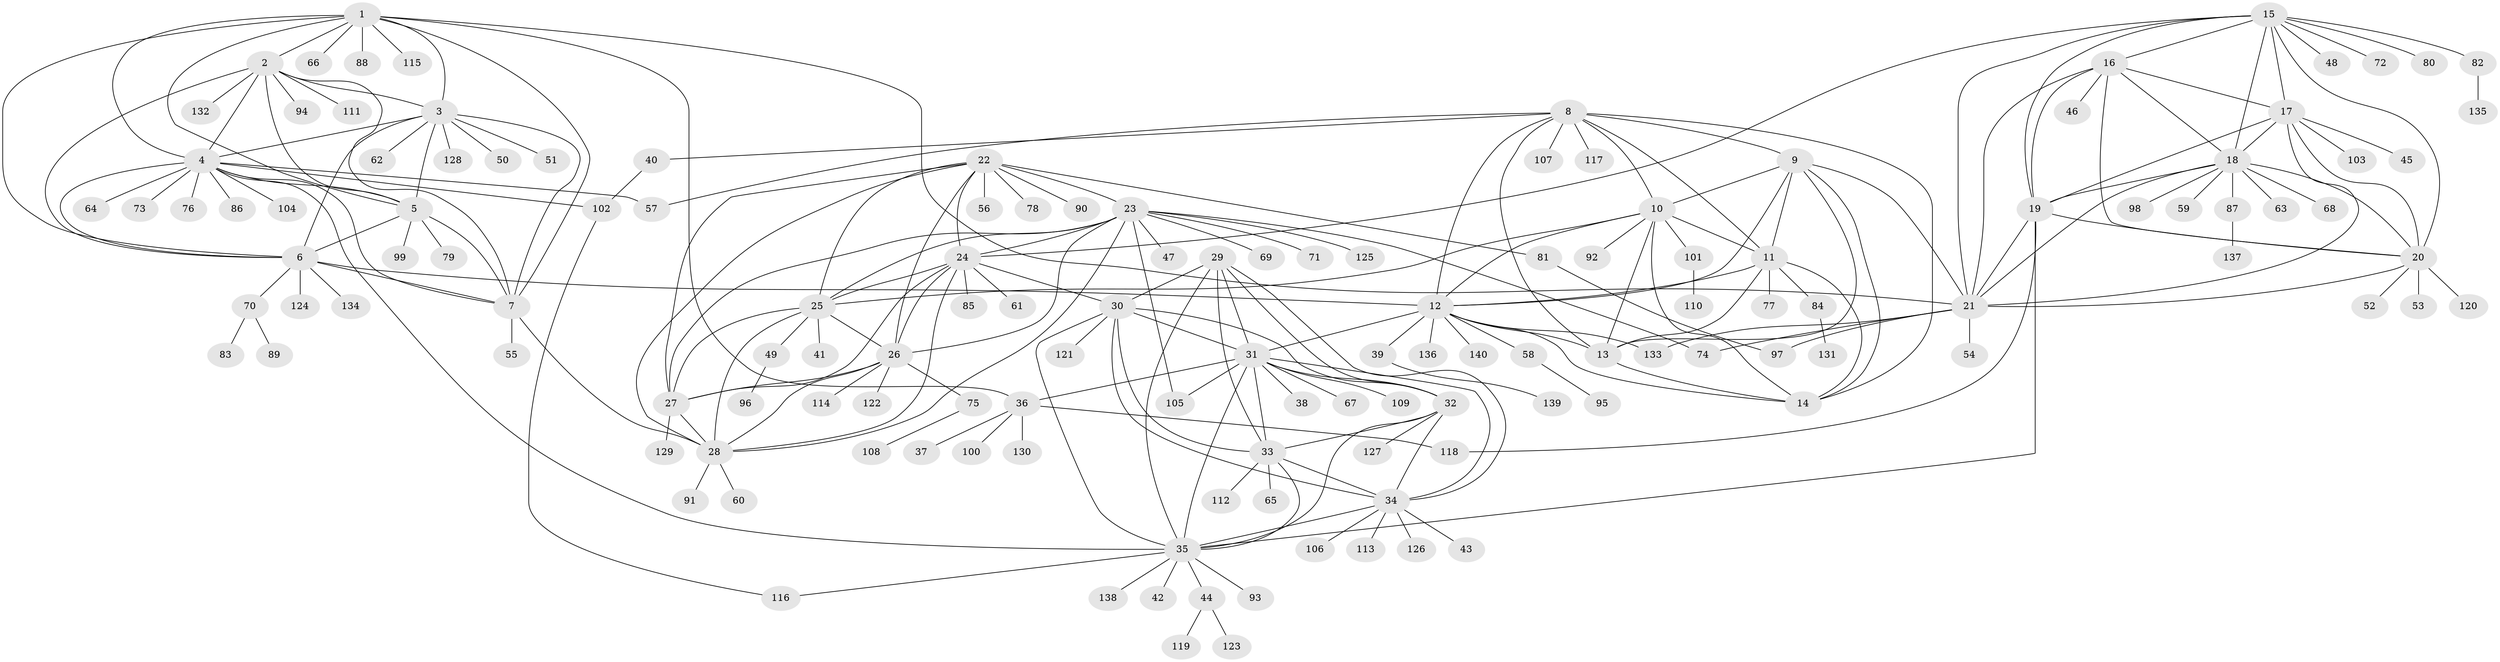 // Generated by graph-tools (version 1.1) at 2025/26/03/09/25 03:26:34]
// undirected, 140 vertices, 229 edges
graph export_dot {
graph [start="1"]
  node [color=gray90,style=filled];
  1;
  2;
  3;
  4;
  5;
  6;
  7;
  8;
  9;
  10;
  11;
  12;
  13;
  14;
  15;
  16;
  17;
  18;
  19;
  20;
  21;
  22;
  23;
  24;
  25;
  26;
  27;
  28;
  29;
  30;
  31;
  32;
  33;
  34;
  35;
  36;
  37;
  38;
  39;
  40;
  41;
  42;
  43;
  44;
  45;
  46;
  47;
  48;
  49;
  50;
  51;
  52;
  53;
  54;
  55;
  56;
  57;
  58;
  59;
  60;
  61;
  62;
  63;
  64;
  65;
  66;
  67;
  68;
  69;
  70;
  71;
  72;
  73;
  74;
  75;
  76;
  77;
  78;
  79;
  80;
  81;
  82;
  83;
  84;
  85;
  86;
  87;
  88;
  89;
  90;
  91;
  92;
  93;
  94;
  95;
  96;
  97;
  98;
  99;
  100;
  101;
  102;
  103;
  104;
  105;
  106;
  107;
  108;
  109;
  110;
  111;
  112;
  113;
  114;
  115;
  116;
  117;
  118;
  119;
  120;
  121;
  122;
  123;
  124;
  125;
  126;
  127;
  128;
  129;
  130;
  131;
  132;
  133;
  134;
  135;
  136;
  137;
  138;
  139;
  140;
  1 -- 2;
  1 -- 3;
  1 -- 4;
  1 -- 5;
  1 -- 6;
  1 -- 7;
  1 -- 21;
  1 -- 36;
  1 -- 66;
  1 -- 88;
  1 -- 115;
  2 -- 3;
  2 -- 4;
  2 -- 5;
  2 -- 6;
  2 -- 7;
  2 -- 94;
  2 -- 111;
  2 -- 132;
  3 -- 4;
  3 -- 5;
  3 -- 6;
  3 -- 7;
  3 -- 50;
  3 -- 51;
  3 -- 62;
  3 -- 128;
  4 -- 5;
  4 -- 6;
  4 -- 7;
  4 -- 35;
  4 -- 57;
  4 -- 64;
  4 -- 73;
  4 -- 76;
  4 -- 86;
  4 -- 102;
  4 -- 104;
  5 -- 6;
  5 -- 7;
  5 -- 79;
  5 -- 99;
  6 -- 7;
  6 -- 12;
  6 -- 70;
  6 -- 124;
  6 -- 134;
  7 -- 28;
  7 -- 55;
  8 -- 9;
  8 -- 10;
  8 -- 11;
  8 -- 12;
  8 -- 13;
  8 -- 14;
  8 -- 40;
  8 -- 57;
  8 -- 107;
  8 -- 117;
  9 -- 10;
  9 -- 11;
  9 -- 12;
  9 -- 13;
  9 -- 14;
  9 -- 21;
  10 -- 11;
  10 -- 12;
  10 -- 13;
  10 -- 14;
  10 -- 25;
  10 -- 92;
  10 -- 101;
  11 -- 12;
  11 -- 13;
  11 -- 14;
  11 -- 77;
  11 -- 84;
  12 -- 13;
  12 -- 14;
  12 -- 31;
  12 -- 39;
  12 -- 58;
  12 -- 133;
  12 -- 136;
  12 -- 140;
  13 -- 14;
  15 -- 16;
  15 -- 17;
  15 -- 18;
  15 -- 19;
  15 -- 20;
  15 -- 21;
  15 -- 24;
  15 -- 48;
  15 -- 72;
  15 -- 80;
  15 -- 82;
  16 -- 17;
  16 -- 18;
  16 -- 19;
  16 -- 20;
  16 -- 21;
  16 -- 46;
  17 -- 18;
  17 -- 19;
  17 -- 20;
  17 -- 21;
  17 -- 45;
  17 -- 103;
  18 -- 19;
  18 -- 20;
  18 -- 21;
  18 -- 59;
  18 -- 63;
  18 -- 68;
  18 -- 87;
  18 -- 98;
  19 -- 20;
  19 -- 21;
  19 -- 35;
  19 -- 118;
  20 -- 21;
  20 -- 52;
  20 -- 53;
  20 -- 120;
  21 -- 54;
  21 -- 74;
  21 -- 97;
  21 -- 133;
  22 -- 23;
  22 -- 24;
  22 -- 25;
  22 -- 26;
  22 -- 27;
  22 -- 28;
  22 -- 56;
  22 -- 78;
  22 -- 81;
  22 -- 90;
  23 -- 24;
  23 -- 25;
  23 -- 26;
  23 -- 27;
  23 -- 28;
  23 -- 47;
  23 -- 69;
  23 -- 71;
  23 -- 74;
  23 -- 105;
  23 -- 125;
  24 -- 25;
  24 -- 26;
  24 -- 27;
  24 -- 28;
  24 -- 30;
  24 -- 61;
  24 -- 85;
  25 -- 26;
  25 -- 27;
  25 -- 28;
  25 -- 41;
  25 -- 49;
  26 -- 27;
  26 -- 28;
  26 -- 75;
  26 -- 114;
  26 -- 122;
  27 -- 28;
  27 -- 129;
  28 -- 60;
  28 -- 91;
  29 -- 30;
  29 -- 31;
  29 -- 32;
  29 -- 33;
  29 -- 34;
  29 -- 35;
  30 -- 31;
  30 -- 32;
  30 -- 33;
  30 -- 34;
  30 -- 35;
  30 -- 121;
  31 -- 32;
  31 -- 33;
  31 -- 34;
  31 -- 35;
  31 -- 36;
  31 -- 38;
  31 -- 67;
  31 -- 105;
  31 -- 109;
  32 -- 33;
  32 -- 34;
  32 -- 35;
  32 -- 127;
  33 -- 34;
  33 -- 35;
  33 -- 65;
  33 -- 112;
  34 -- 35;
  34 -- 43;
  34 -- 106;
  34 -- 113;
  34 -- 126;
  35 -- 42;
  35 -- 44;
  35 -- 93;
  35 -- 116;
  35 -- 138;
  36 -- 37;
  36 -- 100;
  36 -- 118;
  36 -- 130;
  39 -- 139;
  40 -- 102;
  44 -- 119;
  44 -- 123;
  49 -- 96;
  58 -- 95;
  70 -- 83;
  70 -- 89;
  75 -- 108;
  81 -- 97;
  82 -- 135;
  84 -- 131;
  87 -- 137;
  101 -- 110;
  102 -- 116;
}
